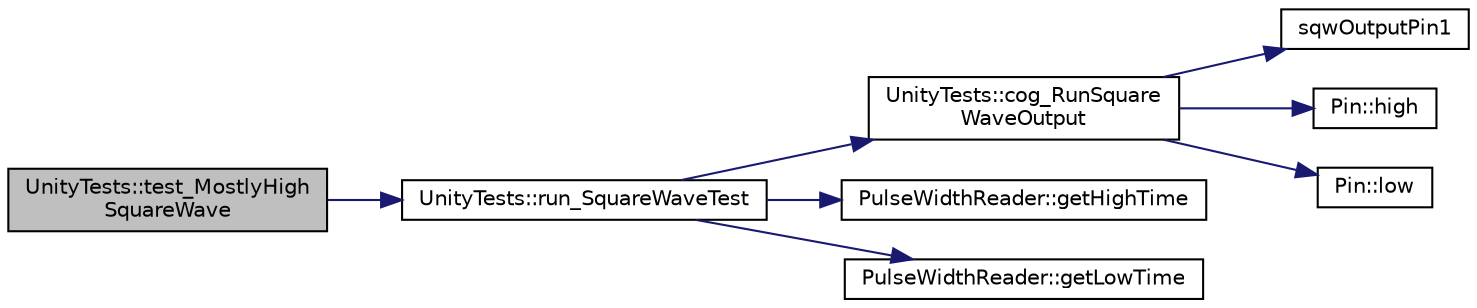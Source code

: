 digraph "UnityTests::test_MostlyHighSquareWave"
{
  edge [fontname="Helvetica",fontsize="10",labelfontname="Helvetica",labelfontsize="10"];
  node [fontname="Helvetica",fontsize="10",shape=record];
  rankdir="LR";
  Node1 [label="UnityTests::test_MostlyHigh\lSquareWave",height=0.2,width=0.4,color="black", fillcolor="grey75", style="filled" fontcolor="black"];
  Node1 -> Node2 [color="midnightblue",fontsize="10",style="solid",fontname="Helvetica"];
  Node2 [label="UnityTests::run_SquareWaveTest",height=0.2,width=0.4,color="black", fillcolor="white", style="filled",URL="$classUnityTests.html#aa24d2b872939c7c0f2a8d539dd0c0a6b"];
  Node2 -> Node3 [color="midnightblue",fontsize="10",style="solid",fontname="Helvetica"];
  Node3 [label="UnityTests::cog_RunSquare\lWaveOutput",height=0.2,width=0.4,color="black", fillcolor="white", style="filled",URL="$classUnityTests.html#af32842ae5ec8a0ffb4e76211277a60f0"];
  Node3 -> Node4 [color="midnightblue",fontsize="10",style="solid",fontname="Helvetica"];
  Node4 [label="sqwOutputPin1",height=0.2,width=0.4,color="black", fillcolor="white", style="filled",URL="$pulse__width__reader_8test_8h.html#ab25b70936f8dbdfe579fda3c1ebc6a01"];
  Node3 -> Node5 [color="midnightblue",fontsize="10",style="solid",fontname="Helvetica"];
  Node5 [label="Pin::high",height=0.2,width=0.4,color="black", fillcolor="white", style="filled",URL="$classPin.html#a2a37644e45fdd91d099a969db68630fd",tooltip="Set pin to output high."];
  Node3 -> Node6 [color="midnightblue",fontsize="10",style="solid",fontname="Helvetica"];
  Node6 [label="Pin::low",height=0.2,width=0.4,color="black", fillcolor="white", style="filled",URL="$classPin.html#a2b3a5a1a6bf26e9f1a65314bda73045a",tooltip="Set pin to output low."];
  Node2 -> Node7 [color="midnightblue",fontsize="10",style="solid",fontname="Helvetica"];
  Node7 [label="PulseWidthReader::getHighTime",height=0.2,width=0.4,color="black", fillcolor="white", style="filled",URL="$classPulseWidthReader.html#a80ee5413ff806d866dc60b9f675953d8",tooltip="Get the most recent high pulse duration."];
  Node2 -> Node8 [color="midnightblue",fontsize="10",style="solid",fontname="Helvetica"];
  Node8 [label="PulseWidthReader::getLowTime",height=0.2,width=0.4,color="black", fillcolor="white", style="filled",URL="$classPulseWidthReader.html#a25504601b83264f77db5154726b090c5",tooltip="Get the most recent low pulse duration."];
}
